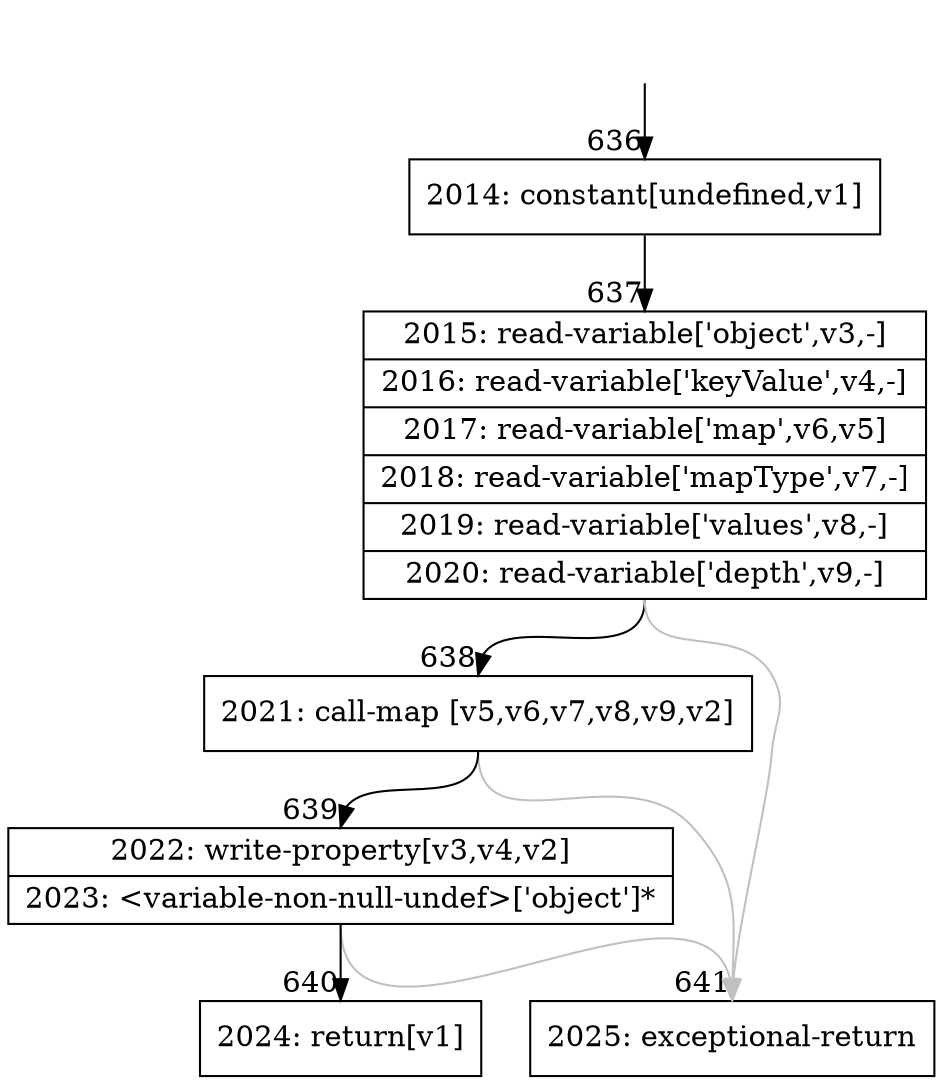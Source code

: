 digraph {
rankdir="TD"
BB_entry59[shape=none,label=""];
BB_entry59 -> BB636 [tailport=s, headport=n, headlabel="    636"]
BB636 [shape=record label="{2014: constant[undefined,v1]}" ] 
BB636 -> BB637 [tailport=s, headport=n, headlabel="      637"]
BB637 [shape=record label="{2015: read-variable['object',v3,-]|2016: read-variable['keyValue',v4,-]|2017: read-variable['map',v6,v5]|2018: read-variable['mapType',v7,-]|2019: read-variable['values',v8,-]|2020: read-variable['depth',v9,-]}" ] 
BB637 -> BB638 [tailport=s, headport=n, headlabel="      638"]
BB637 -> BB641 [tailport=s, headport=n, color=gray, headlabel="      641"]
BB638 [shape=record label="{2021: call-map [v5,v6,v7,v8,v9,v2]}" ] 
BB638 -> BB639 [tailport=s, headport=n, headlabel="      639"]
BB638 -> BB641 [tailport=s, headport=n, color=gray]
BB639 [shape=record label="{2022: write-property[v3,v4,v2]|2023: \<variable-non-null-undef\>['object']*}" ] 
BB639 -> BB640 [tailport=s, headport=n, headlabel="      640"]
BB639 -> BB641 [tailport=s, headport=n, color=gray]
BB640 [shape=record label="{2024: return[v1]}" ] 
BB641 [shape=record label="{2025: exceptional-return}" ] 
//#$~ 390
}
